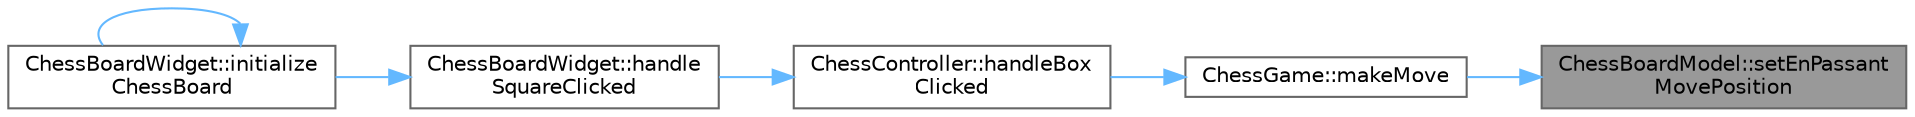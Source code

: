 digraph "ChessBoardModel::setEnPassantMovePosition"
{
 // LATEX_PDF_SIZE
  bgcolor="transparent";
  edge [fontname=Helvetica,fontsize=10,labelfontname=Helvetica,labelfontsize=10];
  node [fontname=Helvetica,fontsize=10,shape=box,height=0.2,width=0.4];
  rankdir="RL";
  Node1 [id="Node000001",label="ChessBoardModel::setEnPassant\lMovePosition",height=0.2,width=0.4,color="gray40", fillcolor="grey60", style="filled", fontcolor="black",tooltip="Sets the en passant move position."];
  Node1 -> Node2 [id="edge1_Node000001_Node000002",dir="back",color="steelblue1",style="solid",tooltip=" "];
  Node2 [id="Node000002",label="ChessGame::makeMove",height=0.2,width=0.4,color="grey40", fillcolor="white", style="filled",URL="$class_chess_game.html#ac6d0b5e0ac325a23fa4f82570835344b",tooltip="Makes a move on the chessboard."];
  Node2 -> Node3 [id="edge2_Node000002_Node000003",dir="back",color="steelblue1",style="solid",tooltip=" "];
  Node3 [id="Node000003",label="ChessController::handleBox\lClicked",height=0.2,width=0.4,color="grey40", fillcolor="white", style="filled",URL="$class_chess_controller.html#a39a0b8f5fd5ea736c1c0b00297de638a",tooltip="Handles the click event on a chessboard box."];
  Node3 -> Node4 [id="edge3_Node000003_Node000004",dir="back",color="steelblue1",style="solid",tooltip=" "];
  Node4 [id="Node000004",label="ChessBoardWidget::handle\lSquareClicked",height=0.2,width=0.4,color="grey40", fillcolor="white", style="filled",URL="$class_chess_board_widget.html#a4908fafe4bd7fb814d8767534eb85fa5",tooltip="Handles the click event on a chessboard square."];
  Node4 -> Node5 [id="edge4_Node000004_Node000005",dir="back",color="steelblue1",style="solid",tooltip=" "];
  Node5 [id="Node000005",label="ChessBoardWidget::initialize\lChessBoard",height=0.2,width=0.4,color="grey40", fillcolor="white", style="filled",URL="$class_chess_board_widget.html#a465e9c198c5511ffca7ebd5d741643cb",tooltip="Initializes the chessboard and starts the game."];
  Node5 -> Node5 [id="edge5_Node000005_Node000005",dir="back",color="steelblue1",style="solid",tooltip=" "];
}

